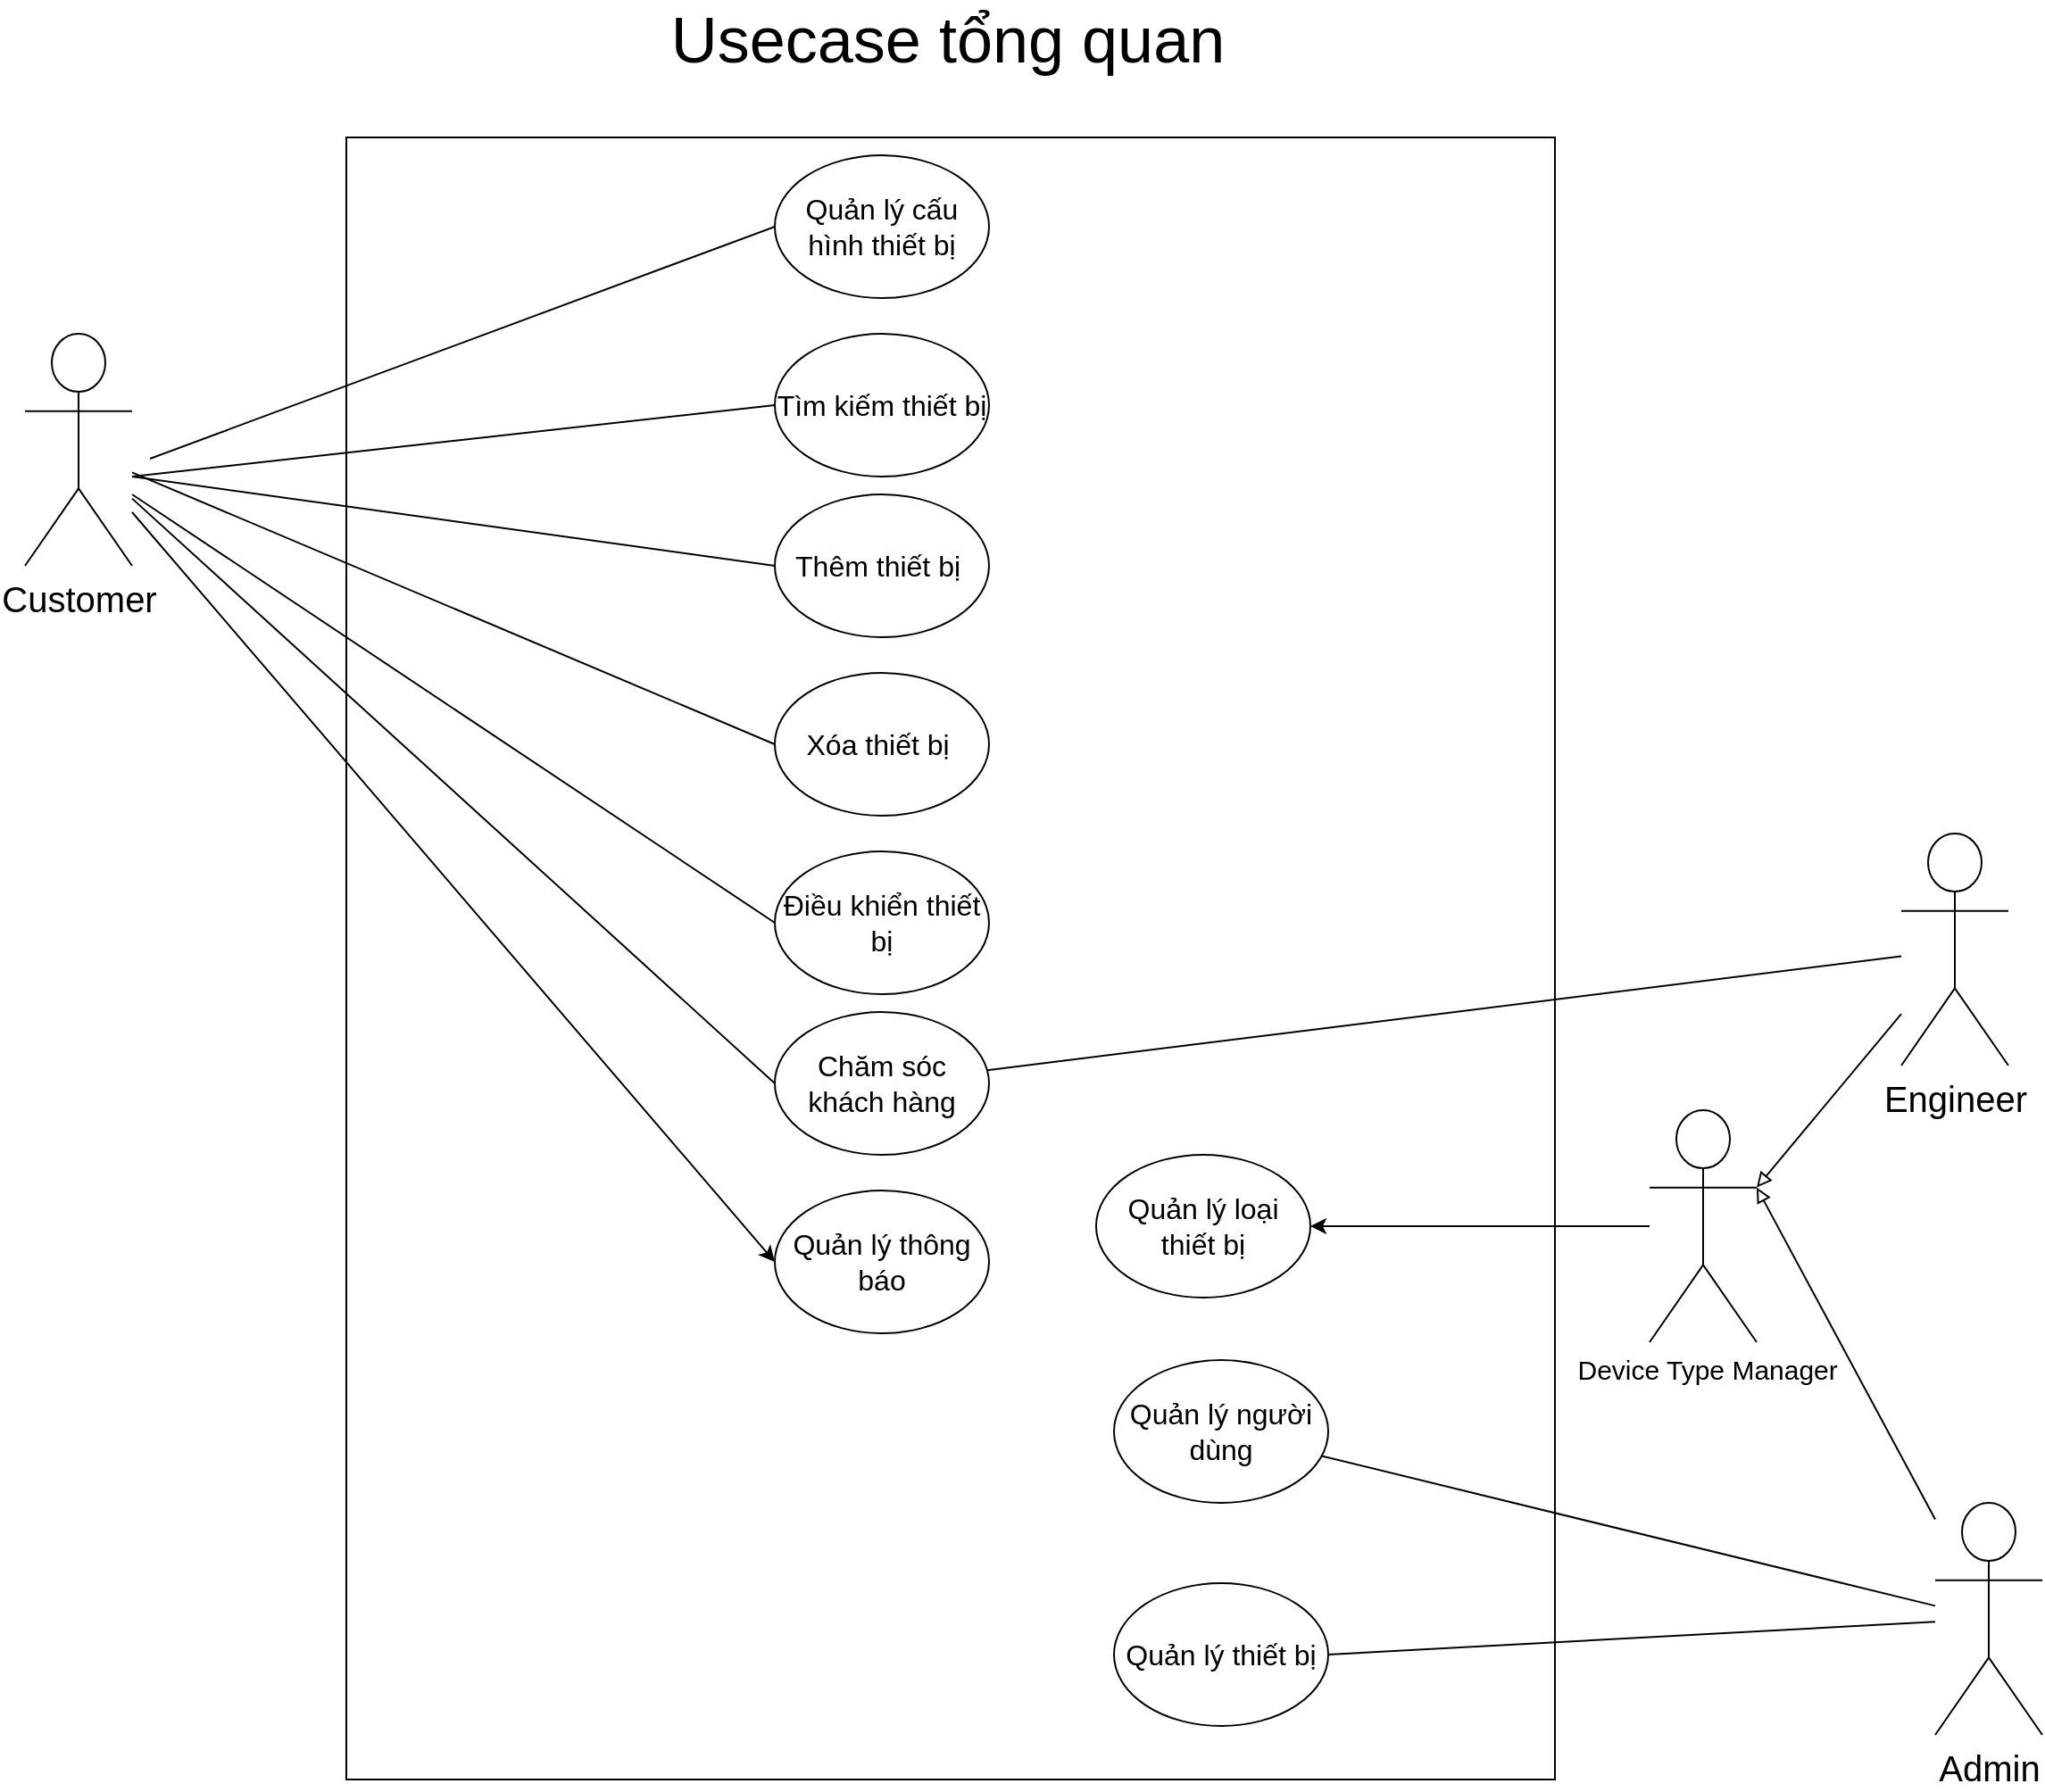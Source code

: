 <mxfile version="27.1.3">
  <diagram name="general usecase" id="aDTzzYrfLZ54K7JPPD7p">
    <mxGraphModel dx="1895" dy="1020" grid="0" gridSize="10" guides="1" tooltips="1" connect="1" arrows="1" fold="1" page="0" pageScale="1" pageWidth="827" pageHeight="1169" math="0" shadow="0">
      <root>
        <mxCell id="0" />
        <mxCell id="1" parent="0" />
        <mxCell id="hZQi2PmT2Btf4Aik4cLr-1" value="" style="rounded=0;whiteSpace=wrap;html=1;fillColor=none;" parent="1" vertex="1">
          <mxGeometry x="340" y="390" width="677" height="920" as="geometry" />
        </mxCell>
        <mxCell id="hZQi2PmT2Btf4Aik4cLr-2" style="rounded=0;orthogonalLoop=1;jettySize=auto;html=1;endArrow=none;startFill=0;" parent="1" source="hZQi2PmT2Btf4Aik4cLr-3" target="hZQi2PmT2Btf4Aik4cLr-8" edge="1">
          <mxGeometry relative="1" as="geometry" />
        </mxCell>
        <mxCell id="sn55oYvLA29WpIQ0QGo2-2" style="rounded=0;orthogonalLoop=1;jettySize=auto;html=1;entryX=1;entryY=0.5;entryDx=0;entryDy=0;endArrow=none;startFill=0;" parent="1" source="hZQi2PmT2Btf4Aik4cLr-3" target="sn55oYvLA29WpIQ0QGo2-1" edge="1">
          <mxGeometry relative="1" as="geometry" />
        </mxCell>
        <mxCell id="hZQi2PmT2Btf4Aik4cLr-3" value="&lt;font style=&quot;font-size: 20px;&quot;&gt;Admin&lt;/font&gt;" style="shape=umlActor;verticalLabelPosition=bottom;verticalAlign=top;html=1;outlineConnect=0;" parent="1" vertex="1">
          <mxGeometry x="1230" y="1155" width="60" height="130" as="geometry" />
        </mxCell>
        <mxCell id="hZQi2PmT2Btf4Aik4cLr-5" value="&lt;font style=&quot;font-size: 36px;&quot;&gt;Usecase tổng quan&lt;/font&gt;" style="text;html=1;align=center;verticalAlign=middle;whiteSpace=wrap;rounded=0;" parent="1" vertex="1">
          <mxGeometry x="337" y="320" width="680" height="30" as="geometry" />
        </mxCell>
        <mxCell id="hZQi2PmT2Btf4Aik4cLr-6" style="edgeStyle=orthogonalEdgeStyle;rounded=0;orthogonalLoop=1;jettySize=auto;html=1;exitX=0.5;exitY=1;exitDx=0;exitDy=0;" parent="1" edge="1">
          <mxGeometry relative="1" as="geometry">
            <mxPoint x="460" y="1240" as="sourcePoint" />
            <mxPoint x="460" y="1240" as="targetPoint" />
          </mxGeometry>
        </mxCell>
        <mxCell id="hZQi2PmT2Btf4Aik4cLr-7" value="&lt;font style=&quot;font-size: 16px;&quot;&gt;Quản lý cấu hình thiết bị&lt;/font&gt;" style="ellipse;whiteSpace=wrap;html=1;" parent="1" vertex="1">
          <mxGeometry x="580" y="400" width="120" height="80" as="geometry" />
        </mxCell>
        <mxCell id="hZQi2PmT2Btf4Aik4cLr-8" value="&lt;font style=&quot;font-size: 16px;&quot;&gt;Quản lý người dùng&lt;/font&gt;" style="ellipse;whiteSpace=wrap;html=1;" parent="1" vertex="1">
          <mxGeometry x="770" y="1075" width="120" height="80" as="geometry" />
        </mxCell>
        <mxCell id="hZQi2PmT2Btf4Aik4cLr-9" value="&lt;font style=&quot;font-size: 16px;&quot;&gt;Điều khiển thiết bị&lt;/font&gt;" style="ellipse;whiteSpace=wrap;html=1;" parent="1" vertex="1">
          <mxGeometry x="580" y="790" width="120" height="80" as="geometry" />
        </mxCell>
        <mxCell id="hZQi2PmT2Btf4Aik4cLr-11" value="&lt;font style=&quot;font-size: 16px;&quot;&gt;Tìm kiếm thiết bị&lt;/font&gt;" style="ellipse;whiteSpace=wrap;html=1;" parent="1" vertex="1">
          <mxGeometry x="580" y="500" width="120" height="80" as="geometry" />
        </mxCell>
        <mxCell id="hZQi2PmT2Btf4Aik4cLr-12" style="rounded=0;orthogonalLoop=1;jettySize=auto;html=1;endArrow=none;startFill=0;" parent="1" source="hZQi2PmT2Btf4Aik4cLr-13" target="hZQi2PmT2Btf4Aik4cLr-20" edge="1">
          <mxGeometry relative="1" as="geometry" />
        </mxCell>
        <mxCell id="hZQi2PmT2Btf4Aik4cLr-13" value="&lt;font style=&quot;font-size: 16px;&quot;&gt;Chăm sóc khách hàng&lt;/font&gt;" style="ellipse;whiteSpace=wrap;html=1;" parent="1" vertex="1">
          <mxGeometry x="580" y="880" width="120" height="80" as="geometry" />
        </mxCell>
        <mxCell id="hZQi2PmT2Btf4Aik4cLr-15" style="rounded=0;orthogonalLoop=1;jettySize=auto;html=1;entryX=0;entryY=0.5;entryDx=0;entryDy=0;endArrow=none;startFill=0;" parent="1" source="hZQi2PmT2Btf4Aik4cLr-18" target="hZQi2PmT2Btf4Aik4cLr-13" edge="1">
          <mxGeometry relative="1" as="geometry" />
        </mxCell>
        <mxCell id="hZQi2PmT2Btf4Aik4cLr-16" style="rounded=0;orthogonalLoop=1;jettySize=auto;html=1;entryX=0;entryY=0.5;entryDx=0;entryDy=0;" parent="1" source="hZQi2PmT2Btf4Aik4cLr-18" target="hZQi2PmT2Btf4Aik4cLr-22" edge="1">
          <mxGeometry relative="1" as="geometry" />
        </mxCell>
        <mxCell id="i0Zh-boLySZomZedeHQ8-6" style="rounded=0;orthogonalLoop=1;jettySize=auto;html=1;entryX=0;entryY=0.5;entryDx=0;entryDy=0;startArrow=none;startFill=0;endArrow=none;" edge="1" parent="1" target="i0Zh-boLySZomZedeHQ8-3">
          <mxGeometry relative="1" as="geometry">
            <mxPoint x="220" y="580" as="sourcePoint" />
          </mxGeometry>
        </mxCell>
        <mxCell id="i0Zh-boLySZomZedeHQ8-7" style="rounded=0;orthogonalLoop=1;jettySize=auto;html=1;entryX=0;entryY=0.5;entryDx=0;entryDy=0;endArrow=none;startFill=0;" edge="1" parent="1" source="hZQi2PmT2Btf4Aik4cLr-18" target="i0Zh-boLySZomZedeHQ8-1">
          <mxGeometry relative="1" as="geometry">
            <mxPoint x="320" y="590" as="targetPoint" />
          </mxGeometry>
        </mxCell>
        <mxCell id="hZQi2PmT2Btf4Aik4cLr-18" value="&lt;span style=&quot;font-size: 20px;&quot;&gt;Customer&lt;/span&gt;" style="shape=umlActor;verticalLabelPosition=bottom;verticalAlign=top;html=1;outlineConnect=0;" parent="1" vertex="1">
          <mxGeometry x="160" y="500" width="60" height="130" as="geometry" />
        </mxCell>
        <mxCell id="hZQi2PmT2Btf4Aik4cLr-19" style="rounded=0;orthogonalLoop=1;jettySize=auto;html=1;entryX=1;entryY=0.5;entryDx=0;entryDy=0;" parent="1" source="49lBkSTs0YkAO1xVRYRs-2" target="hZQi2PmT2Btf4Aik4cLr-23" edge="1">
          <mxGeometry relative="1" as="geometry" />
        </mxCell>
        <mxCell id="hZQi2PmT2Btf4Aik4cLr-20" value="&lt;font style=&quot;font-size: 20px;&quot;&gt;Engineer&lt;/font&gt;" style="shape=umlActor;verticalLabelPosition=bottom;verticalAlign=top;html=1;outlineConnect=0;" parent="1" vertex="1">
          <mxGeometry x="1211" y="780" width="60" height="130" as="geometry" />
        </mxCell>
        <mxCell id="hZQi2PmT2Btf4Aik4cLr-21" style="rounded=0;orthogonalLoop=1;jettySize=auto;html=1;entryX=0;entryY=0.5;entryDx=0;entryDy=0;endArrow=none;startFill=0;" parent="1" target="hZQi2PmT2Btf4Aik4cLr-9" edge="1">
          <mxGeometry relative="1" as="geometry">
            <mxPoint x="220" y="590" as="sourcePoint" />
          </mxGeometry>
        </mxCell>
        <mxCell id="hZQi2PmT2Btf4Aik4cLr-22" value="&lt;font style=&quot;font-size: 16px;&quot;&gt;Quản lý thông báo&lt;/font&gt;" style="ellipse;whiteSpace=wrap;html=1;" parent="1" vertex="1">
          <mxGeometry x="580" y="980" width="120" height="80" as="geometry" />
        </mxCell>
        <mxCell id="hZQi2PmT2Btf4Aik4cLr-23" value="&lt;font style=&quot;font-size: 16px;&quot;&gt;Quản lý loại thiết bị&lt;/font&gt;" style="ellipse;whiteSpace=wrap;html=1;" parent="1" vertex="1">
          <mxGeometry x="760" y="960" width="120" height="80" as="geometry" />
        </mxCell>
        <mxCell id="hZQi2PmT2Btf4Aik4cLr-24" value="" style="endArrow=none;html=1;rounded=0;entryX=0;entryY=0.5;entryDx=0;entryDy=0;" parent="1" target="hZQi2PmT2Btf4Aik4cLr-11" edge="1">
          <mxGeometry width="50" height="50" relative="1" as="geometry">
            <mxPoint x="220" y="580" as="sourcePoint" />
            <mxPoint x="560" y="700" as="targetPoint" />
          </mxGeometry>
        </mxCell>
        <mxCell id="hZQi2PmT2Btf4Aik4cLr-25" value="" style="endArrow=none;html=1;rounded=0;entryX=0;entryY=0.5;entryDx=0;entryDy=0;" parent="1" target="hZQi2PmT2Btf4Aik4cLr-7" edge="1">
          <mxGeometry width="50" height="50" relative="1" as="geometry">
            <mxPoint x="230" y="570" as="sourcePoint" />
            <mxPoint x="850" y="810" as="targetPoint" />
          </mxGeometry>
        </mxCell>
        <mxCell id="49lBkSTs0YkAO1xVRYRs-2" value="&lt;font style=&quot;font-size: 15px;&quot;&gt;&amp;nbsp;Device Type Manager&lt;/font&gt;" style="shape=umlActor;verticalLabelPosition=bottom;verticalAlign=top;html=1;outlineConnect=0;" parent="1" vertex="1">
          <mxGeometry x="1070" y="935" width="60" height="130" as="geometry" />
        </mxCell>
        <mxCell id="49lBkSTs0YkAO1xVRYRs-3" style="rounded=0;orthogonalLoop=1;jettySize=auto;html=1;entryX=1;entryY=0.333;entryDx=0;entryDy=0;entryPerimeter=0;endArrow=block;endFill=0;" parent="1" source="hZQi2PmT2Btf4Aik4cLr-20" target="49lBkSTs0YkAO1xVRYRs-2" edge="1">
          <mxGeometry relative="1" as="geometry" />
        </mxCell>
        <mxCell id="49lBkSTs0YkAO1xVRYRs-4" style="rounded=0;orthogonalLoop=1;jettySize=auto;html=1;entryX=1;entryY=0.333;entryDx=0;entryDy=0;entryPerimeter=0;endArrow=block;endFill=0;" parent="1" source="hZQi2PmT2Btf4Aik4cLr-3" target="49lBkSTs0YkAO1xVRYRs-2" edge="1">
          <mxGeometry relative="1" as="geometry" />
        </mxCell>
        <mxCell id="sn55oYvLA29WpIQ0QGo2-1" value="&lt;font style=&quot;font-size: 16px;&quot;&gt;Quản lý thiết bị&lt;/font&gt;" style="ellipse;whiteSpace=wrap;html=1;" parent="1" vertex="1">
          <mxGeometry x="770" y="1200" width="120" height="80" as="geometry" />
        </mxCell>
        <mxCell id="i0Zh-boLySZomZedeHQ8-1" value="&lt;font style=&quot;font-size: 16px;&quot;&gt;Xóa thiết bị&amp;nbsp;&lt;/font&gt;" style="ellipse;whiteSpace=wrap;html=1;" vertex="1" parent="1">
          <mxGeometry x="580" y="690" width="120" height="80" as="geometry" />
        </mxCell>
        <mxCell id="i0Zh-boLySZomZedeHQ8-3" value="&lt;font style=&quot;font-size: 16px;&quot;&gt;Thêm thiết bị&amp;nbsp;&lt;/font&gt;" style="ellipse;whiteSpace=wrap;html=1;" vertex="1" parent="1">
          <mxGeometry x="580" y="590" width="120" height="80" as="geometry" />
        </mxCell>
      </root>
    </mxGraphModel>
  </diagram>
</mxfile>
